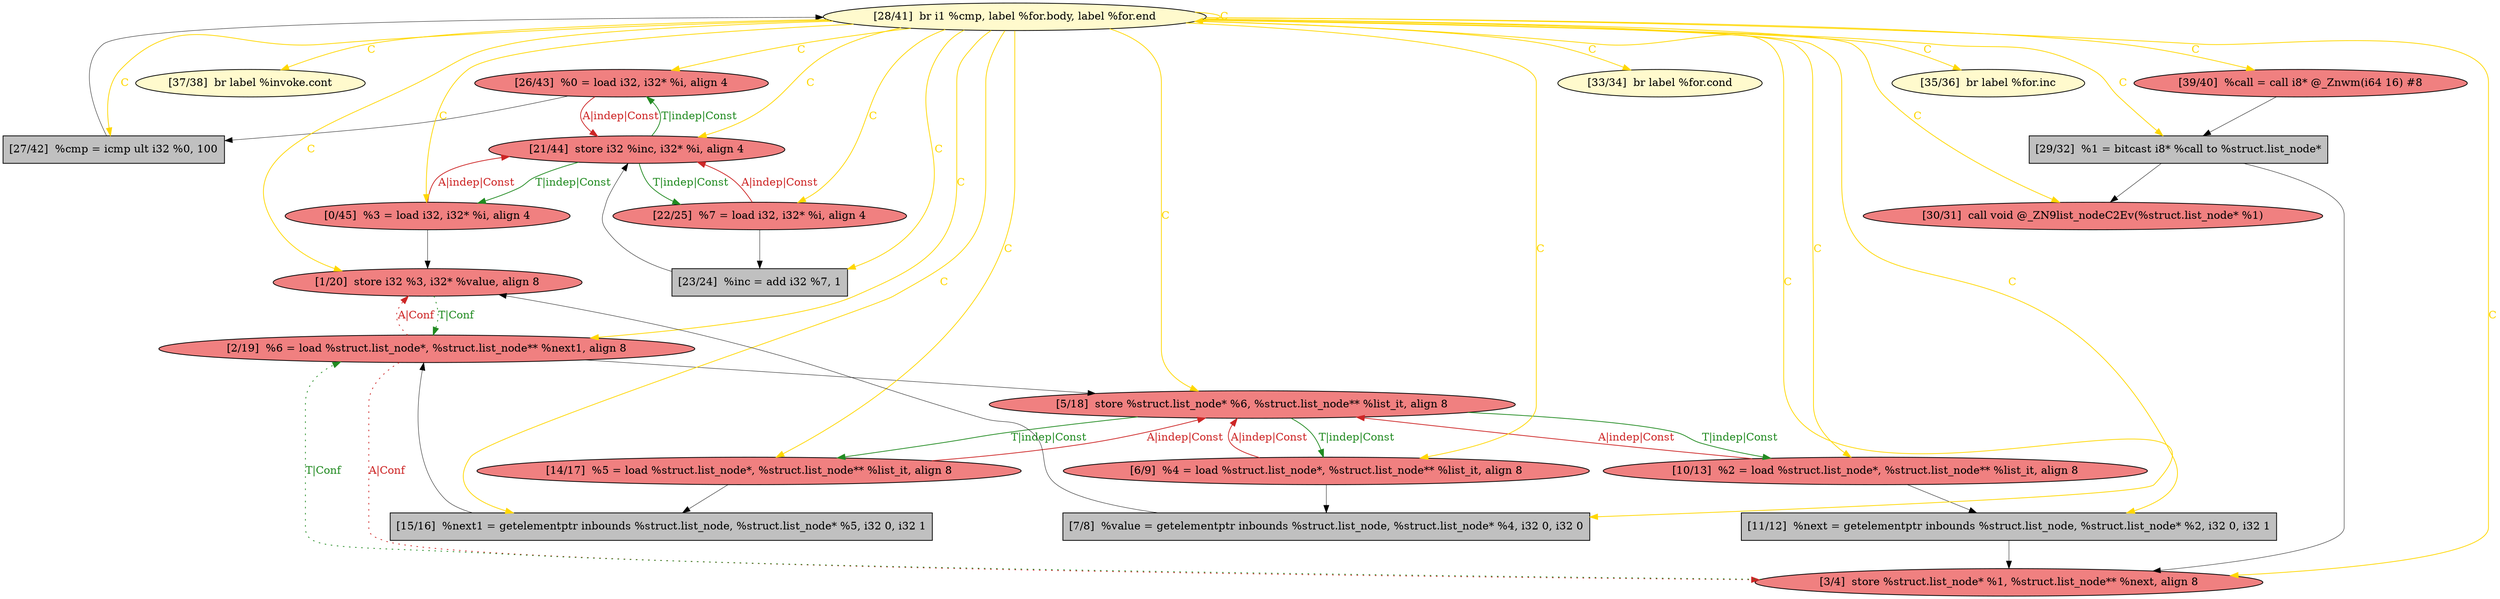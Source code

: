 
digraph G {


node739 [fillcolor=lemonchiffon,label="[37/38]  br label %invoke.cont",shape=ellipse,style=filled ]
node738 [fillcolor=lightcoral,label="[1/20]  store i32 %3, i32* %value, align 8",shape=ellipse,style=filled ]
node736 [fillcolor=lightcoral,label="[26/43]  %0 = load i32, i32* %i, align 4",shape=ellipse,style=filled ]
node733 [fillcolor=lightcoral,label="[10/13]  %2 = load %struct.list_node*, %struct.list_node** %list_it, align 8",shape=ellipse,style=filled ]
node722 [fillcolor=lightcoral,label="[14/17]  %5 = load %struct.list_node*, %struct.list_node** %list_it, align 8",shape=ellipse,style=filled ]
node717 [fillcolor=lightcoral,label="[0/45]  %3 = load i32, i32* %i, align 4",shape=ellipse,style=filled ]
node724 [fillcolor=lightcoral,label="[2/19]  %6 = load %struct.list_node*, %struct.list_node** %next1, align 8",shape=ellipse,style=filled ]
node718 [fillcolor=lightcoral,label="[22/25]  %7 = load i32, i32* %i, align 4",shape=ellipse,style=filled ]
node735 [fillcolor=lightcoral,label="[21/44]  store i32 %inc, i32* %i, align 4",shape=ellipse,style=filled ]
node720 [fillcolor=grey,label="[29/32]  %1 = bitcast i8* %call to %struct.list_node*",shape=rectangle,style=filled ]
node725 [fillcolor=lightcoral,label="[5/18]  store %struct.list_node* %6, %struct.list_node** %list_it, align 8",shape=ellipse,style=filled ]
node721 [fillcolor=grey,label="[11/12]  %next = getelementptr inbounds %struct.list_node, %struct.list_node* %2, i32 0, i32 1",shape=rectangle,style=filled ]
node726 [fillcolor=lemonchiffon,label="[33/34]  br label %for.cond",shape=ellipse,style=filled ]
node737 [fillcolor=grey,label="[27/42]  %cmp = icmp ult i32 %0, 100",shape=rectangle,style=filled ]
node734 [fillcolor=lemonchiffon,label="[28/41]  br i1 %cmp, label %for.body, label %for.end",shape=ellipse,style=filled ]
node719 [fillcolor=lightcoral,label="[3/4]  store %struct.list_node* %1, %struct.list_node** %next, align 8",shape=ellipse,style=filled ]
node729 [fillcolor=lightcoral,label="[30/31]  call void @_ZN9list_nodeC2Ev(%struct.list_node* %1)",shape=ellipse,style=filled ]
node727 [fillcolor=grey,label="[23/24]  %inc = add i32 %7, 1",shape=rectangle,style=filled ]
node723 [fillcolor=grey,label="[15/16]  %next1 = getelementptr inbounds %struct.list_node, %struct.list_node* %5, i32 0, i32 1",shape=rectangle,style=filled ]
node728 [fillcolor=lemonchiffon,label="[35/36]  br label %for.inc",shape=ellipse,style=filled ]
node730 [fillcolor=lightcoral,label="[6/9]  %4 = load %struct.list_node*, %struct.list_node** %list_it, align 8",shape=ellipse,style=filled ]
node731 [fillcolor=lightcoral,label="[39/40]  %call = call i8* @_Znwm(i64 16) #8",shape=ellipse,style=filled ]
node732 [fillcolor=grey,label="[7/8]  %value = getelementptr inbounds %struct.list_node, %struct.list_node* %4, i32 0, i32 0",shape=rectangle,style=filled ]

node725->node722 [style=solid,color=forestgreen,label="T|indep|Const",penwidth=1.0,fontcolor=forestgreen ]
node725->node730 [style=solid,color=forestgreen,label="T|indep|Const",penwidth=1.0,fontcolor=forestgreen ]
node734->node727 [style=solid,color=gold,label="C",penwidth=1.0,fontcolor=gold ]
node730->node725 [style=solid,color=firebrick3,label="A|indep|Const",penwidth=1.0,fontcolor=firebrick3 ]
node736->node735 [style=solid,color=firebrick3,label="A|indep|Const",penwidth=1.0,fontcolor=firebrick3 ]
node734->node736 [style=solid,color=gold,label="C",penwidth=1.0,fontcolor=gold ]
node733->node725 [style=solid,color=firebrick3,label="A|indep|Const",penwidth=1.0,fontcolor=firebrick3 ]
node724->node719 [style=dotted,color=firebrick3,label="A|Conf",penwidth=1.0,fontcolor=firebrick3 ]
node733->node721 [style=solid,color=black,label="",penwidth=0.5,fontcolor=black ]
node720->node719 [style=solid,color=black,label="",penwidth=0.5,fontcolor=black ]
node732->node738 [style=solid,color=black,label="",penwidth=0.5,fontcolor=black ]
node738->node724 [style=dotted,color=forestgreen,label="T|Conf",penwidth=1.0,fontcolor=forestgreen ]
node735->node717 [style=solid,color=forestgreen,label="T|indep|Const",penwidth=1.0,fontcolor=forestgreen ]
node724->node738 [style=dotted,color=firebrick3,label="A|Conf",penwidth=1.0,fontcolor=firebrick3 ]
node734->node722 [style=solid,color=gold,label="C",penwidth=1.0,fontcolor=gold ]
node734->node733 [style=solid,color=gold,label="C",penwidth=1.0,fontcolor=gold ]
node734->node739 [style=solid,color=gold,label="C",penwidth=1.0,fontcolor=gold ]
node724->node725 [style=solid,color=black,label="",penwidth=0.5,fontcolor=black ]
node734->node726 [style=solid,color=gold,label="C",penwidth=1.0,fontcolor=gold ]
node734->node720 [style=solid,color=gold,label="C",penwidth=1.0,fontcolor=gold ]
node734->node724 [style=solid,color=gold,label="C",penwidth=1.0,fontcolor=gold ]
node718->node727 [style=solid,color=black,label="",penwidth=0.5,fontcolor=black ]
node734->node730 [style=solid,color=gold,label="C",penwidth=1.0,fontcolor=gold ]
node717->node735 [style=solid,color=firebrick3,label="A|indep|Const",penwidth=1.0,fontcolor=firebrick3 ]
node734->node723 [style=solid,color=gold,label="C",penwidth=1.0,fontcolor=gold ]
node734->node738 [style=solid,color=gold,label="C",penwidth=1.0,fontcolor=gold ]
node730->node732 [style=solid,color=black,label="",penwidth=0.5,fontcolor=black ]
node735->node736 [style=solid,color=forestgreen,label="T|indep|Const",penwidth=1.0,fontcolor=forestgreen ]
node723->node724 [style=solid,color=black,label="",penwidth=0.5,fontcolor=black ]
node734->node725 [style=solid,color=gold,label="C",penwidth=1.0,fontcolor=gold ]
node734->node735 [style=solid,color=gold,label="C",penwidth=1.0,fontcolor=gold ]
node734->node731 [style=solid,color=gold,label="C",penwidth=1.0,fontcolor=gold ]
node722->node723 [style=solid,color=black,label="",penwidth=0.5,fontcolor=black ]
node734->node719 [style=solid,color=gold,label="C",penwidth=1.0,fontcolor=gold ]
node731->node720 [style=solid,color=black,label="",penwidth=0.5,fontcolor=black ]
node734->node721 [style=solid,color=gold,label="C",penwidth=1.0,fontcolor=gold ]
node737->node734 [style=solid,color=black,label="",penwidth=0.5,fontcolor=black ]
node734->node734 [style=solid,color=gold,label="C",penwidth=1.0,fontcolor=gold ]
node734->node737 [style=solid,color=gold,label="C",penwidth=1.0,fontcolor=gold ]
node727->node735 [style=solid,color=black,label="",penwidth=0.5,fontcolor=black ]
node734->node732 [style=solid,color=gold,label="C",penwidth=1.0,fontcolor=gold ]
node734->node729 [style=solid,color=gold,label="C",penwidth=1.0,fontcolor=gold ]
node736->node737 [style=solid,color=black,label="",penwidth=0.5,fontcolor=black ]
node734->node728 [style=solid,color=gold,label="C",penwidth=1.0,fontcolor=gold ]
node722->node725 [style=solid,color=firebrick3,label="A|indep|Const",penwidth=1.0,fontcolor=firebrick3 ]
node717->node738 [style=solid,color=black,label="",penwidth=0.5,fontcolor=black ]
node719->node724 [style=dotted,color=forestgreen,label="T|Conf",penwidth=1.0,fontcolor=forestgreen ]
node721->node719 [style=solid,color=black,label="",penwidth=0.5,fontcolor=black ]
node735->node718 [style=solid,color=forestgreen,label="T|indep|Const",penwidth=1.0,fontcolor=forestgreen ]
node725->node733 [style=solid,color=forestgreen,label="T|indep|Const",penwidth=1.0,fontcolor=forestgreen ]
node718->node735 [style=solid,color=firebrick3,label="A|indep|Const",penwidth=1.0,fontcolor=firebrick3 ]
node720->node729 [style=solid,color=black,label="",penwidth=0.5,fontcolor=black ]
node734->node718 [style=solid,color=gold,label="C",penwidth=1.0,fontcolor=gold ]
node734->node717 [style=solid,color=gold,label="C",penwidth=1.0,fontcolor=gold ]


}
